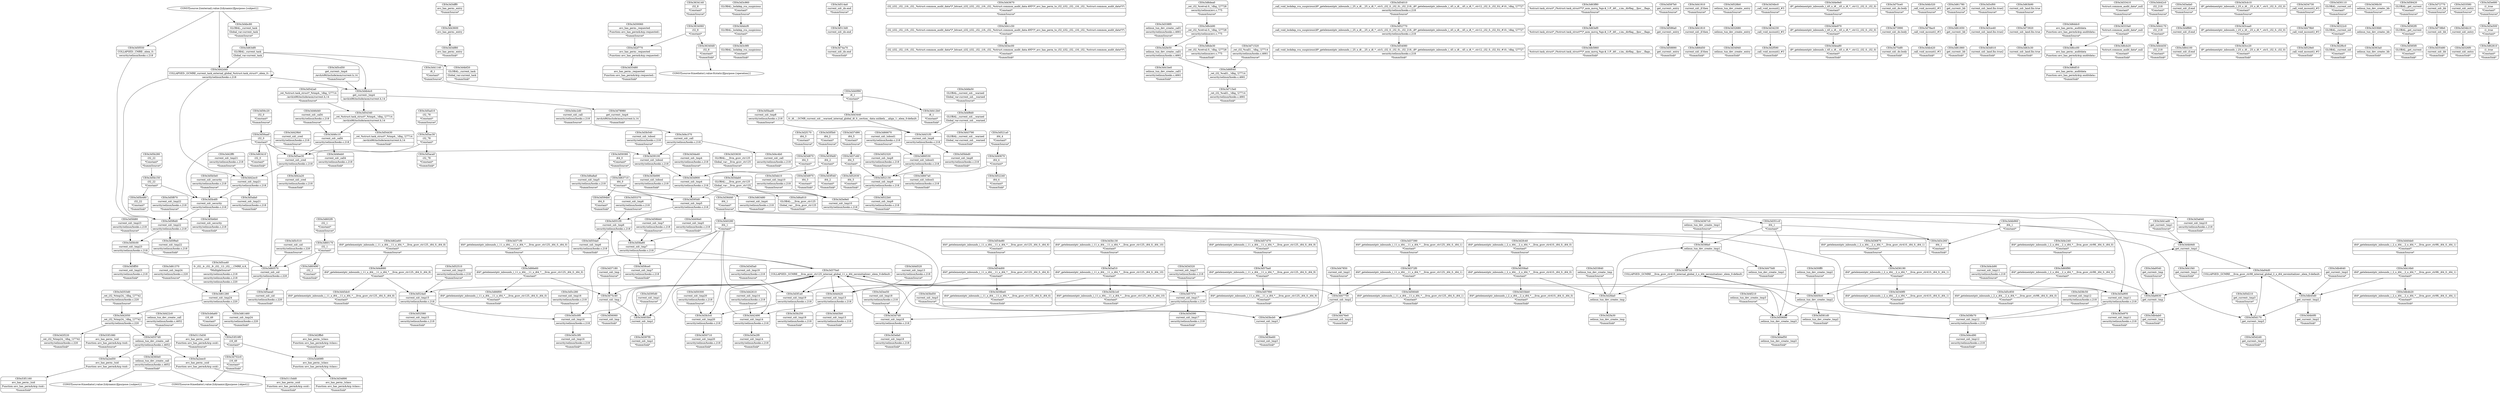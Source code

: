 digraph {
	CE0x3d5fd80 [shape=record,shape=Mrecord,label="{CE0x3d5fd80|current_sid:_tmp23|security/selinux/hooks.c,218|*SummSource*}"]
	CE0x3d40de0 [shape=record,shape=Mrecord,label="{CE0x3d40de0|i64*_getelementptr_inbounds_(_2_x_i64_,_2_x_i64_*___llvm_gcov_ctr98,_i64_0,_i64_1)|*Constant*|*SummSource*}"]
	CE0x3d4b9d0 [shape=record,shape=Mrecord,label="{CE0x3d4b9d0|get_current:_tmp1}"]
	CE0x3d3df80 [shape=record,shape=Mrecord,label="{CE0x3d3df80|avc_has_perm:_entry|*SummSink*}"]
	CE0x3634140 [shape=record,shape=Mrecord,label="{CE0x3634140|i32_8|*Constant*|*SummSource*}"]
	CE0x3d3c960 [shape=record,shape=Mrecord,label="{CE0x3d3c960|GLOBAL:_lockdep_rcu_suspicious|*Constant*|*SummSource*}"]
	CE0x3d42ec0 [shape=record,shape=Mrecord,label="{CE0x3d42ec0|current_sid:_tmp21|security/selinux/hooks.c,218}"]
	CE0x3d50300 [shape=record,shape=Mrecord,label="{CE0x3d50300|current_sid:_tmp20|security/selinux/hooks.c,218|*SummSource*}"]
	CE0x3d39100 [shape=record,shape=Mrecord,label="{CE0x3d39100|current_sid:_tobool|security/selinux/hooks.c,218}"]
	CE0x3d513d0 [shape=record,shape=Mrecord,label="{CE0x3d513d0|current_sid:_do.end}"]
	CE0x3d37c60 [shape=record,shape=Mrecord,label="{CE0x3d37c60|i64_5|*Constant*}"]
	CE0x3d41c50 [shape=record,shape=Mrecord,label="{CE0x3d41c50|i32_(i32,_i32,_i16,_i32,_%struct.common_audit_data*)*_bitcast_(i32_(i32,_i32,_i16,_i32,_%struct.common_audit_data.495*)*_avc_has_perm_to_i32_(i32,_i32,_i16,_i32,_%struct.common_audit_data*)*)|*Constant*}"]
	CE0x3d42ff0 [shape=record,shape=Mrecord,label="{CE0x3d42ff0|current_sid:_tmp21|security/selinux/hooks.c,218|*SummSource*}"]
	CE0x3d5f550 [shape=record,shape=Mrecord,label="{CE0x3d5f550|COLLAPSED:_CMRE:_elem_0::|security/selinux/hooks.c,218}"]
	CE0x3d33480 [shape=record,shape=Mrecord,label="{CE0x3d33480|avc_has_perm:_requested|Function::avc_has_perm&Arg::requested::|*SummSink*}"]
	CE0x3d4d420 [shape=record,shape=Mrecord,label="{CE0x3d4d420|current_sid:_tmp13|security/selinux/hooks.c,218}"]
	CE0x3d5c0f0 [shape=record,shape=Mrecord,label="{CE0x3d5c0f0|current_sid:_tmp16|security/selinux/hooks.c,218}"]
	"CONST[source:0(mediator),value:0(static)][purpose:{operation}]"
	CE0x5cb69f0 [shape=record,shape=Mrecord,label="{CE0x5cb69f0|avc_has_perm:_tclass|Function::avc_has_perm&Arg::tclass::}"]
	CE0x5115dd0 [shape=record,shape=Mrecord,label="{CE0x5115dd0|avc_has_perm:_ssid|Function::avc_has_perm&Arg::ssid::|*SummSink*}"]
	CE0x3d715e0 [shape=record,shape=Mrecord,label="{CE0x3d715e0|_ret_i32_%call1,_!dbg_!27714|security/selinux/hooks.c,4661|*SummSink*}"]
	CE0x3d75c40 [shape=record,shape=Mrecord,label="{CE0x3d75c40|current_sid:_tmp}"]
	CE0x3d54080 [shape=record,shape=Mrecord,label="{CE0x3d54080|_call_void_lockdep_rcu_suspicious(i8*_getelementptr_inbounds_(_25_x_i8_,_25_x_i8_*_.str3,_i32_0,_i32_0),_i32_218,_i8*_getelementptr_inbounds_(_45_x_i8_,_45_x_i8_*_.str12,_i32_0,_i32_0))_#10,_!dbg_!27727|security/selinux/hooks.c,218|*SummSink*}"]
	CE0x3d542a0 [shape=record,shape=Mrecord,label="{CE0x3d542a0|_ret_%struct.task_struct*_%tmp4,_!dbg_!27714|./arch/x86/include/asm/current.h,14|*SummSource*}"]
	CE0x3d63ef0 [shape=record,shape=Mrecord,label="{CE0x3d63ef0|%struct.task_struct*_(%struct.task_struct**)*_asm_movq_%gs:$_1:P_,$0_,_r,im,_dirflag_,_fpsr_,_flags_}"]
	CE0x3d2fe50 [shape=record,shape=Mrecord,label="{CE0x3d2fe50|selinux_tun_dev_create:_call1|security/selinux/hooks.c,4661}"]
	CE0x3d63f80 [shape=record,shape=Mrecord,label="{CE0x3d63f80|%struct.task_struct*_(%struct.task_struct**)*_asm_movq_%gs:$_1:P_,$0_,_r,im,_dirflag_,_fpsr_,_flags_|*SummSource*}"]
	CE0x53f10f0 [shape=record,shape=Mrecord,label="{CE0x53f10f0|i16_49|*Constant*}"]
	CE0x3d6dea0 [shape=record,shape=Mrecord,label="{CE0x3d6dea0|_ret_i32_%retval.0,_!dbg_!27728|security/selinux/avc.c,775|*SummSource*}"]
	CE0x3d5ae30 [shape=record,shape=Mrecord,label="{CE0x3d5ae30|current_sid:_cred|security/selinux/hooks.c,218}"]
	CE0x3d371f0 [shape=record,shape=Mrecord,label="{CE0x3d371f0|i64*_getelementptr_inbounds_(_11_x_i64_,_11_x_i64_*___llvm_gcov_ctr125,_i64_0,_i64_0)|*Constant*|*SummSource*}"]
	CE0x3d5b6b0 [shape=record,shape=Mrecord,label="{CE0x3d5b6b0|current_sid:_security|security/selinux/hooks.c,218|*SummSink*}"]
	CE0x3d58890 [shape=record,shape=Mrecord,label="{CE0x3d58890|get_current:_entry|*SummSink*}"]
	CE0x3d46eb0 [shape=record,shape=Mrecord,label="{CE0x3d46eb0|current_sid:_call4|security/selinux/hooks.c,218|*SummSink*}"]
	CE0x3da6630 [shape=record,shape=Mrecord,label="{CE0x3da6630|get_current:_tmp}"]
	CE0x3d3d870 [shape=record,shape=Mrecord,label="{CE0x3d3d870|i64_3|*Constant*}"]
	CE0x3d60f90 [shape=record,shape=Mrecord,label="{CE0x3d60f90|i64*_getelementptr_inbounds_(_2_x_i64_,_2_x_i64_*___llvm_gcov_ctr98,_i64_0,_i64_0)|*Constant*}"]
	CE0x3d41140 [shape=record,shape=Mrecord,label="{CE0x3d41140|i8_1|*Constant*|*SummSource*}"]
	CE0x3d41810 [shape=record,shape=Mrecord,label="{CE0x3d41810|current_sid:_if.then}"]
	CE0x3d3bd50 [shape=record,shape=Mrecord,label="{CE0x3d3bd50|current_sid:_tmp3|*SummSource*}"]
	CE0x3d58ce0 [shape=record,shape=Mrecord,label="{CE0x3d58ce0|current_sid:_tmp7|security/selinux/hooks.c,218|*SummSink*}"]
	CE0x3d32680 [shape=record,shape=Mrecord,label="{CE0x3d32680|selinux_tun_dev_create:_entry}"]
	CE0x5cb6a60 [shape=record,shape=Mrecord,label="{CE0x5cb6a60|i16_49|*Constant*|*SummSource*}"]
	CE0x3d338f0 [shape=record,shape=Mrecord,label="{CE0x3d338f0|selinux_tun_dev_create:_call1|security/selinux/hooks.c,4661|*SummSource*}"]
	CE0x3d41ad0 [shape=record,shape=Mrecord,label="{CE0x3d41ad0|get_current:_tmp1|*SummSource*}"]
	CE0x3d403b0 [shape=record,shape=Mrecord,label="{CE0x3d403b0|current_sid:_tmp1}"]
	CE0x3d2f590 [shape=record,shape=Mrecord,label="{CE0x3d2f590|_call_void_mcount()_#3|*SummSink*}"]
	CE0x3d61280 [shape=record,shape=Mrecord,label="{CE0x3d61280|current_sid:_tmp24|security/selinux/hooks.c,220}"]
	CE0x3d63480 [shape=record,shape=Mrecord,label="{CE0x3d63480|current_sid:_tmp4|security/selinux/hooks.c,218|*SummSink*}"]
	CE0x3d47850 [shape=record,shape=Mrecord,label="{CE0x3d47850|current_sid:_tmp2|*SummSource*}"]
	CE0x3d54340 [shape=record,shape=Mrecord,label="{CE0x3d54340|_ret_%struct.task_struct*_%tmp4,_!dbg_!27714|./arch/x86/include/asm/current.h,14}"]
	CE0x3d5f9a0 [shape=record,shape=Mrecord,label="{CE0x3d5f9a0|current_sid:_tmp22|security/selinux/hooks.c,218|*SummSink*}"]
	CE0x3d4ea80 [shape=record,shape=Mrecord,label="{CE0x3d4ea80|i8*_getelementptr_inbounds_(_45_x_i8_,_45_x_i8_*_.str12,_i32_0,_i32_0)|*Constant*|*SummSink*}"]
	CE0x3d46c10 [shape=record,shape=Mrecord,label="{CE0x3d46c10|current_sid:_call4|security/selinux/hooks.c,218}"]
	CE0x3d57d70 [shape=record,shape=Mrecord,label="{CE0x3d57d70|i64*_getelementptr_inbounds_(_11_x_i64_,_11_x_i64_*___llvm_gcov_ctr125,_i64_0,_i64_9)|*Constant*|*SummSource*}"]
	CE0x3d73990 [shape=record,shape=Mrecord,label="{CE0x3d73990|current_sid:_do.body}"]
	CE0x3d78ac0 [shape=record,shape=Mrecord,label="{CE0x3d78ac0|_call_void_mcount()_#3}"]
	CE0x3d2fc40 [shape=record,shape=Mrecord,label="{CE0x3d2fc40|i64*_getelementptr_inbounds_(_2_x_i64_,_2_x_i64_*___llvm_gcov_ctr410,_i64_0,_i64_0)|*Constant*|*SummSource*}"]
	CE0x3d71520 [shape=record,shape=Mrecord,label="{CE0x3d71520|_ret_i32_%call1,_!dbg_!27714|security/selinux/hooks.c,4661|*SummSource*}"]
	CE0x3d61860 [shape=record,shape=Mrecord,label="{CE0x3d61860|get_current:_bb|*SummSink*}"]
	CE0x3d74a70 [shape=record,shape=Mrecord,label="{CE0x3d74a70|current_sid:_do.end|*SummSink*}"]
	CE0x3d5ff50 [shape=record,shape=Mrecord,label="{CE0x3d5ff50|current_sid:_tmp23|security/selinux/hooks.c,218|*SummSink*}"]
	CE0x3d524a0 [shape=record,shape=Mrecord,label="{CE0x3d524a0|current_sid:_tmp15|security/selinux/hooks.c,218}"]
	CE0x3d3ce40 [shape=record,shape=Mrecord,label="{CE0x3d3ce40|current_sid:_land.lhs.true2}"]
	CE0x3d6cb90 [shape=record,shape=Mrecord,label="{CE0x3d6cb90|_ret_i32_%retval.0,_!dbg_!27728|security/selinux/avc.c,775}"]
	CE0x3d43790 [shape=record,shape=Mrecord,label="{CE0x3d43790|GLOBAL:_current_sid.__warned|Global_var:current_sid.__warned|*SummSink*}"]
	CE0x3d3dff0 [shape=record,shape=Mrecord,label="{CE0x3d3dff0|avc_has_perm:_entry|*SummSource*}"]
	CE0x3d42050 [shape=record,shape=Mrecord,label="{CE0x3d42050|_ret_i32_%tmp24,_!dbg_!27742|security/selinux/hooks.c,220}"]
	CE0x3d63c30 [shape=record,shape=Mrecord,label="{CE0x3d63c30|current_sid:_land.lhs.true|*SummSink*}"]
	CE0x3d57ba0 [shape=record,shape=Mrecord,label="{CE0x3d57ba0|i64*_getelementptr_inbounds_(_11_x_i64_,_11_x_i64_*___llvm_gcov_ctr125,_i64_0,_i64_9)|*Constant*}"]
	CE0x3d61370 [shape=record,shape=Mrecord,label="{CE0x3d61370|current_sid:_tmp24|security/selinux/hooks.c,220|*SummSource*}"]
	CE0x3d3a900 [shape=record,shape=Mrecord,label="{CE0x3d3a900|current_sid:_tmp11|security/selinux/hooks.c,218}"]
	CE0x3d3b250 [shape=record,shape=Mrecord,label="{CE0x3d3b250|current_sid:_tmp19|security/selinux/hooks.c,218|*SummSink*}"]
	CE0x3d56aa0 [shape=record,shape=Mrecord,label="{CE0x3d56aa0|i32_0|*Constant*}"]
	CE0x3d38c50 [shape=record,shape=Mrecord,label="{CE0x3d38c50|current_sid:_tmp12|security/selinux/hooks.c,218|*SummSource*}"]
	CE0x3d5fc00 [shape=record,shape=Mrecord,label="{CE0x3d5fc00|current_sid:_tmp23|security/selinux/hooks.c,218}"]
	CE0x3d3d970 [shape=record,shape=Mrecord,label="{CE0x3d3d970|i64_3|*Constant*|*SummSink*}"]
	CE0x3d514a0 [shape=record,shape=Mrecord,label="{CE0x3d514a0|current_sid:_do.end|*SummSource*}"]
	CE0x3d2ffb0 [shape=record,shape=Mrecord,label="{CE0x3d2ffb0|avc_has_perm:_tclass|Function::avc_has_perm&Arg::tclass::|*SummSource*}"]
	CE0x3d6cc00 [shape=record,shape=Mrecord,label="{CE0x3d6cc00|avc_has_perm:_auditdata|Function::avc_has_perm&Arg::auditdata::}"]
	CE0x3d5aca0 [shape=record,shape=Mrecord,label="{CE0x3d5aca0|i32_78|*Constant*|*SummSink*}"]
	CE0x3d3eb10 [shape=record,shape=Mrecord,label="{CE0x3d3eb10|current_sid:_tmp10|security/selinux/hooks.c,218|*SummSource*}"]
	CE0x3d3dab0 [shape=record,shape=Mrecord,label="{CE0x3d3dab0|GLOBAL:___llvm_gcov_ctr125|Global_var:__llvm_gcov_ctr125}"]
	CE0x3d44450 [shape=record,shape=Mrecord,label="{CE0x3d44450|i32_218|*Constant*|*SummSink*}"]
	CE0x53f1080 [shape=record,shape=Mrecord,label="{CE0x53f1080|avc_has_perm:_tsid|Function::avc_has_perm&Arg::tsid::|*SummSource*}"]
	CE0x3d5d210 [shape=record,shape=Mrecord,label="{CE0x3d5d210|get_current:_tmp3|*SummSource*}"]
	CE0x3d4b320 [shape=record,shape=Mrecord,label="{CE0x3d4b320|_call_void_mcount()_#3|*SummSource*}"]
	CE0x3d5bad0 [shape=record,shape=Mrecord,label="{CE0x3d5bad0|current_sid:_tmp8|security/selinux/hooks.c,218|*SummSource*}"]
	CE0x3d476e0 [shape=record,shape=Mrecord,label="{CE0x3d476e0|current_sid:_tmp2|*SummSink*}"]
	CE0x3d4e9e0 [shape=record,shape=Mrecord,label="{CE0x3d4e9e0|i8*_getelementptr_inbounds_(_45_x_i8_,_45_x_i8_*_.str12,_i32_0,_i32_0)|*Constant*|*SummSource*}"]
	CE0x3d40f90 [shape=record,shape=Mrecord,label="{CE0x3d40f90|i8_1|*Constant*}"]
	CE0x3d4d520 [shape=record,shape=Mrecord,label="{CE0x3d4d520|current_sid:_tmp13|security/selinux/hooks.c,218|*SummSource*}"]
	CE0x3d4ffd0 [shape=record,shape=Mrecord,label="{CE0x3d4ffd0|current_sid:_if.end}"]
	CE0x3d3caa0 [shape=record,shape=Mrecord,label="{CE0x3d3caa0|i8*_getelementptr_inbounds_(_25_x_i8_,_25_x_i8_*_.str3,_i32_0,_i32_0)|*Constant*}"]
	CE0x3d5b280 [shape=record,shape=Mrecord,label="{CE0x3d5b280|i32_22|*Constant*|*SummSource*}"]
	CE0x3d5f6d0 [shape=record,shape=Mrecord,label="{CE0x3d5f6d0|current_sid:_tmp22|security/selinux/hooks.c,218}"]
	CE0x3d3b1e0 [shape=record,shape=Mrecord,label="{CE0x3d3b1e0|i64*_getelementptr_inbounds_(_11_x_i64_,_11_x_i64_*___llvm_gcov_ctr125,_i64_0,_i64_10)|*Constant*|*SummSink*}"]
	CE0x3d5c850 [shape=record,shape=Mrecord,label="{CE0x3d5c850|i64*_getelementptr_inbounds_(_2_x_i64_,_2_x_i64_*___llvm_gcov_ctr98,_i64_0,_i64_0)|*Constant*|*SummSink*}"]
	CE0x3d529e0 [shape=record,shape=Mrecord,label="{CE0x3d529e0|_call_void_mcount()_#3|*SummSink*}"]
	CE0x3d322c0 [shape=record,shape=Mrecord,label="{CE0x3d322c0|GLOBAL:_current_sid|*Constant*}"]
	CE0x3d3d010 [shape=record,shape=Mrecord,label="{CE0x3d3d010|current_sid:_land.lhs.true2|*SummSink*}"]
	CE0x3d52030 [shape=record,shape=Mrecord,label="{CE0x3d52030|i64_5|*Constant*|*SummSink*}"]
	CE0x3d4cd90 [shape=record,shape=Mrecord,label="{CE0x3d4cd90|current_sid:_tmp12|security/selinux/hooks.c,218|*SummSink*}"]
	CE0x3d37390 [shape=record,shape=Mrecord,label="{CE0x3d37390|i64*_getelementptr_inbounds_(_11_x_i64_,_11_x_i64_*___llvm_gcov_ctr125,_i64_0,_i64_1)|*Constant*|*SummSource*}"]
	CE0x3d52770 [shape=record,shape=Mrecord,label="{CE0x3d52770|_call_void_lockdep_rcu_suspicious(i8*_getelementptr_inbounds_(_25_x_i8_,_25_x_i8_*_.str3,_i32_0,_i32_0),_i32_218,_i8*_getelementptr_inbounds_(_45_x_i8_,_45_x_i8_*_.str12,_i32_0,_i32_0))_#10,_!dbg_!27727|security/selinux/hooks.c,218}"]
	CE0x5115d30 [shape=record,shape=Mrecord,label="{CE0x5115d30|avc_has_perm:_ssid|Function::avc_has_perm&Arg::ssid::|*SummSource*}"]
	CE0x3d422c0 [shape=record,shape=Mrecord,label="{CE0x3d422c0|selinux_tun_dev_create:_call|security/selinux/hooks.c,4652|*SummSource*}"]
	CE0x3d42490 [shape=record,shape=Mrecord,label="{CE0x3d42490|current_sid:_tmp14|security/selinux/hooks.c,218}"]
	CE0x3d60490 [shape=record,shape=Mrecord,label="{CE0x3d60490|i32_1|*Constant*|*SummSink*}"]
	CE0x3d3da40 [shape=record,shape=Mrecord,label="{CE0x3d3da40|current_sid:_tmp4|security/selinux/hooks.c,218|*SummSource*}"]
	CE0x3d2f220 [shape=record,shape=Mrecord,label="{CE0x3d2f220|_ret_i32_%tmp24,_!dbg_!27742|security/selinux/hooks.c,220|*SummSink*}"]
	CE0x3d66670 [shape=record,shape=Mrecord,label="{CE0x3d66670|current_sid:_tobool1|security/selinux/hooks.c,218|*SummSource*}"]
	CE0x3d60570 [shape=record,shape=Mrecord,label="{CE0x3d60570|current_sid:_sid|security/selinux/hooks.c,220}"]
	CE0x3d3cc20 [shape=record,shape=Mrecord,label="{CE0x3d3cc20|i8*_getelementptr_inbounds_(_25_x_i8_,_25_x_i8_*_.str3,_i32_0,_i32_0)|*Constant*|*SummSink*}"]
	CE0x3d5aea0 [shape=record,shape=Mrecord,label="{CE0x3d5aea0|current_sid:_sid|security/selinux/hooks.c,220|*SummSink*}"]
	CE0x3d5b150 [shape=record,shape=Mrecord,label="{CE0x3d5b150|i32_22|*Constant*}"]
	CE0x3d58bb0 [shape=record,shape=Mrecord,label="{CE0x3d58bb0|current_sid:_tmp7|security/selinux/hooks.c,218|*SummSource*}"]
	CE0x3d4b420 [shape=record,shape=Mrecord,label="{CE0x3d4b420|_call_void_mcount()_#3|*SummSink*}"]
	CE0x3d30060 [shape=record,shape=Mrecord,label="{CE0x3d30060|avc_has_perm:_requested|Function::avc_has_perm&Arg::requested::|*SummSource*}"]
	CE0x3d33fd0 [shape=record,shape=Mrecord,label="{CE0x3d33fd0|selinux_tun_dev_create:_bb}"]
	CE0x3d6f040 [shape=record,shape=Mrecord,label="{CE0x3d6f040|_ret_i32_%call1,_!dbg_!27714|security/selinux/hooks.c,4661}"]
	CE0x3d33840 [shape=record,shape=Mrecord,label="{CE0x3d33840|selinux_tun_dev_create:_tmp|*SummSource*}"]
	CE0x3d5b5e0 [shape=record,shape=Mrecord,label="{CE0x3d5b5e0|current_sid:_security|security/selinux/hooks.c,218|*SummSource*}"]
	CE0x3d54e80 [shape=record,shape=Mrecord,label="{CE0x3d54e80|i64*_getelementptr_inbounds_(_11_x_i64_,_11_x_i64_*___llvm_gcov_ctr125,_i64_0,_i64_6)|*Constant*|*SummSource*}"]
	CE0x3d61780 [shape=record,shape=Mrecord,label="{CE0x3d61780|get_current:_bb|*SummSource*}"]
	CE0x3d349f0 [shape=record,shape=Mrecord,label="{CE0x3d349f0|i64*_getelementptr_inbounds_(_2_x_i64_,_2_x_i64_*___llvm_gcov_ctr410,_i64_0,_i64_1)|*Constant*|*SummSink*}"]
	CE0x3d4c4b0 [shape=record,shape=Mrecord,label="{CE0x3d4c4b0|current_sid:_call|security/selinux/hooks.c,218|*SummSink*}"]
	CE0x3d56c20 [shape=record,shape=Mrecord,label="{CE0x3d56c20|i32_0|*Constant*|*SummSource*}"]
	CE0x3d54430 [shape=record,shape=Mrecord,label="{CE0x3d54430|_ret_%struct.task_struct*_%tmp4,_!dbg_!27714|./arch/x86/include/asm/current.h,14|*SummSink*}"]
	CE0x3d34890 [shape=record,shape=Mrecord,label="{CE0x3d34890|avc_has_perm:_tclass|Function::avc_has_perm&Arg::tclass::|*SummSink*}"]
	CE0x3d63b90 [shape=record,shape=Mrecord,label="{CE0x3d63b90|current_sid:_land.lhs.true|*SummSource*}"]
	CE0x3d412b0 [shape=record,shape=Mrecord,label="{CE0x3d412b0|i8_1|*Constant*|*SummSink*}"]
	CE0x3d62a60 [shape=record,shape=Mrecord,label="{CE0x3d62a60|i64*_getelementptr_inbounds_(_11_x_i64_,_11_x_i64_*___llvm_gcov_ctr125,_i64_0,_i64_8)|*Constant*|*SummSource*}"]
	CE0x3d63410 [shape=record,shape=Mrecord,label="{CE0x3d63410|i32_0|*Constant*|*SummSink*}"]
	CE0x3d43670 [shape=record,shape=Mrecord,label="{CE0x3d43670|i32_(i32,_i32,_i16,_i32,_%struct.common_audit_data*)*_bitcast_(i32_(i32,_i32,_i16,_i32,_%struct.common_audit_data.495*)*_avc_has_perm_to_i32_(i32,_i32,_i16,_i32,_%struct.common_audit_data*)*)|*Constant*|*SummSource*}"]
	CE0x3d370a0 [shape=record,shape=Mrecord,label="{CE0x3d370a0|COLLAPSED:_GCMRE___llvm_gcov_ctr125_internal_global_11_x_i64_zeroinitializer:_elem_0:default:}"]
	CE0x3d3b3c0 [shape=record,shape=Mrecord,label="{CE0x3d3b3c0|current_sid:_tmp20|security/selinux/hooks.c,218}"]
	CE0x3d66e60 [shape=record,shape=Mrecord,label="{CE0x3d66e60|i64*_getelementptr_inbounds_(_11_x_i64_,_11_x_i64_*___llvm_gcov_ctr125,_i64_0,_i64_0)|*Constant*}"]
	CE0x3da94d0 [shape=record,shape=Mrecord,label="{CE0x3da94d0|COLLAPSED:_GCMRE___llvm_gcov_ctr98_internal_global_2_x_i64_zeroinitializer:_elem_0:default:}"]
	CE0x3d4f8d0 [shape=record,shape=Mrecord,label="{CE0x3d4f8d0|GLOBAL:_current_sid.__warned|Global_var:current_sid.__warned}"]
	CE0x3d3d5a0 [shape=record,shape=Mrecord,label="{CE0x3d3d5a0|current_sid:_tmp19|security/selinux/hooks.c,218|*SummSource*}"]
	CE0x3d585f0 [shape=record,shape=Mrecord,label="{CE0x3d585f0|GLOBAL:_get_current|*Constant*|*SummSink*}"]
	CE0x3d2f170 [shape=record,shape=Mrecord,label="{CE0x3d2f170|i64_3|*Constant*|*SummSource*}"]
	CE0x3d5b480 [shape=record,shape=Mrecord,label="{CE0x3d5b480|i32_22|*Constant*|*SummSink*}"]
	CE0x3d56060 [shape=record,shape=Mrecord,label="{CE0x3d56060|current_sid:_tmp|*SummSink*}"]
	CE0x3d4cb90 [shape=record,shape=Mrecord,label="{CE0x3d4cb90|current_sid:_tmp11|security/selinux/hooks.c,218|*SummSource*}"]
	CE0x3d3d7d0 [shape=record,shape=Mrecord,label="{CE0x3d3d7d0|current_sid:_tmp18|security/selinux/hooks.c,218}"]
	CE0x3d37d90 [shape=record,shape=Mrecord,label="{CE0x3d37d90|i64_5|*Constant*|*SummSource*}"]
	CE0x53f1160 [shape=record,shape=Mrecord,label="{CE0x53f1160|avc_has_perm:_tsid|Function::avc_has_perm&Arg::tsid::|*SummSink*}"]
	CE0x3d2fda0 [shape=record,shape=Mrecord,label="{CE0x3d2fda0|selinux_tun_dev_create:_tmp}"]
	CE0x3d3d900 [shape=record,shape=Mrecord,label="{CE0x3d3d900|current_sid:_tmp4|security/selinux/hooks.c,218}"]
	CE0x3d66530 [shape=record,shape=Mrecord,label="{CE0x3d66530|current_sid:_tobool1|security/selinux/hooks.c,218}"]
	CE0x3d3c9f0 [shape=record,shape=Mrecord,label="{CE0x3d3c9f0|GLOBAL:_lockdep_rcu_suspicious|*Constant*|*SummSink*}"]
	CE0x3d4c240 [shape=record,shape=Mrecord,label="{CE0x3d4c240|i64*_getelementptr_inbounds_(_2_x_i64_,_2_x_i64_*___llvm_gcov_ctr98,_i64_0,_i64_0)|*Constant*|*SummSource*}"]
	CE0x3d363a0 [shape=record,shape=Mrecord,label="{CE0x3d363a0|selinux_tun_dev_create:_bb|*SummSink*}"]
	CE0x3d3cf00 [shape=record,shape=Mrecord,label="{CE0x3d3cf00|current_sid:_land.lhs.true2|*SummSource*}"]
	CE0x3d333a0 [shape=record,shape=Mrecord,label="{CE0x3d333a0|%struct.common_audit_data*_null|*Constant*}"]
	CE0x3d5c510 [shape=record,shape=Mrecord,label="{CE0x3d5c510|current_sid:_sid|security/selinux/hooks.c,220|*SummSource*}"]
	CE0x3d43440 [shape=record,shape=Mrecord,label="{CE0x3d43440|0:_i8,_:_GCMR_current_sid.__warned_internal_global_i8_0,_section_.data.unlikely_,_align_1:_elem_0:default:}"]
	CE0x3d397f0 [shape=record,shape=Mrecord,label="{CE0x3d397f0|current_sid:_tmp1|*SummSink*}"]
	CE0x3d5ca40 [shape=record,shape=Mrecord,label="{CE0x3d5ca40|0:_i32,_4:_i32,_8:_i32,_12:_i32,_:_CMRE_4,8_|*MultipleSource*|security/selinux/hooks.c,218|security/selinux/hooks.c,218|security/selinux/hooks.c,220}"]
	CE0x5a2ed50 [shape=record,shape=Mrecord,label="{CE0x5a2ed50|avc_has_perm:_tsid|Function::avc_has_perm&Arg::tsid::}"]
	CE0x3d4bc80 [shape=record,shape=Mrecord,label="{CE0x3d4bc80|GLOBAL:_current_task|Global_var:current_task|*SummSource*}"]
	CE0x3d3c260 [shape=record,shape=Mrecord,label="{CE0x3d3c260|i64_1|*Constant*|*SummSink*}"]
	CE0x3db45d0 [shape=record,shape=Mrecord,label="{CE0x3db45d0|get_current:_tmp2}"]
	CE0x3d60170 [shape=record,shape=Mrecord,label="{CE0x3d60170|i32_1|*Constant*}"]
	CE0x3db4640 [shape=record,shape=Mrecord,label="{CE0x3db4640|get_current:_tmp2|*SummSource*}"]
	CE0x3d34730 [shape=record,shape=Mrecord,label="{CE0x3d34730|_call_void_mcount()_#3|*SummSource*}"]
	CE0x3d3e9e0 [shape=record,shape=Mrecord,label="{CE0x3d3e9e0|current_sid:_tmp10|security/selinux/hooks.c,218}"]
	CE0x3d4dcf0 [shape=record,shape=Mrecord,label="{CE0x3d4dcf0|GLOBAL:_lockdep_rcu_suspicious|*Constant*}"]
	CE0x3d587b0 [shape=record,shape=Mrecord,label="{CE0x3d587b0|get_current:_entry|*SummSource*}"]
	CE0x3d551f0 [shape=record,shape=Mrecord,label="{CE0x3d551f0|current_sid:_tmp6|security/selinux/hooks.c,218}"]
	CE0x3d602f0 [shape=record,shape=Mrecord,label="{CE0x3d602f0|i32_1|*Constant*|*SummSource*}"]
	CE0x3d6df10 [shape=record,shape=Mrecord,label="{CE0x3d6df10|avc_has_perm:_auditdata|Function::avc_has_perm&Arg::auditdata::|*SummSink*}"]
	CE0x3d2fa30 [shape=record,shape=Mrecord,label="{CE0x3d2fa30|selinux_tun_dev_create:_tmp|*SummSink*}"]
	CE0x3d431f0 [shape=record,shape=Mrecord,label="{CE0x3d431f0|current_sid:_tmp8|security/selinux/hooks.c,218}"]
	CE0x3d594b0 [shape=record,shape=Mrecord,label="{CE0x3d594b0|i64_0|*Constant*|*SummSink*}"]
	CE0x3d5ad10 [shape=record,shape=Mrecord,label="{CE0x3d5ad10|i32_78|*Constant*|*SummSource*}"]
	CE0x3d667a0 [shape=record,shape=Mrecord,label="{CE0x3d667a0|current_sid:_tobool1|security/selinux/hooks.c,218|*SummSink*}"]
	CE0x3d5ac30 [shape=record,shape=Mrecord,label="{CE0x3d5ac30|i32_78|*Constant*}"]
	CE0x3d54010 [shape=record,shape=Mrecord,label="{CE0x3d54010|_call_void_lockdep_rcu_suspicious(i8*_getelementptr_inbounds_(_25_x_i8_,_25_x_i8_*_.str3,_i32_0,_i32_0),_i32_218,_i8*_getelementptr_inbounds_(_45_x_i8_,_45_x_i8_*_.str12,_i32_0,_i32_0))_#10,_!dbg_!27727|security/selinux/hooks.c,218|*SummSource*}"]
	CE0x3d54d00 [shape=record,shape=Mrecord,label="{CE0x3d54d00|i64*_getelementptr_inbounds_(_11_x_i64_,_11_x_i64_*___llvm_gcov_ctr125,_i64_0,_i64_6)|*Constant*}"]
	CE0x3d36b30 [shape=record,shape=Mrecord,label="{CE0x3d36b30|selinux_tun_dev_create:_bb|*SummSource*}"]
	CE0x3d75ce0 [shape=record,shape=Mrecord,label="{CE0x3d75ce0|current_sid:_do.body|*SummSource*}"]
	CE0x3d37180 [shape=record,shape=Mrecord,label="{CE0x3d37180|current_sid:_tmp|*SummSource*}"]
	CE0x3d4bf20 [shape=record,shape=Mrecord,label="{CE0x3d4bf20|GLOBAL:_current_task|Global_var:current_task|*SummSink*}"]
	CE0x3d38be0 [shape=record,shape=Mrecord,label="{CE0x3d38be0|i64*_getelementptr_inbounds_(_11_x_i64_,_11_x_i64_*___llvm_gcov_ctr125,_i64_0,_i64_6)|*Constant*|*SummSink*}"]
	CE0x3d33630 [shape=record,shape=Mrecord,label="{CE0x3d33630|GLOBAL:___llvm_gcov_ctr125|Global_var:__llvm_gcov_ctr125|*SummSource*}"]
	CE0x3d36d40 [shape=record,shape=Mrecord,label="{CE0x3d36d40|i64_1|*Constant*|*SummSource*}"]
	CE0x3db5860 [shape=record,shape=Mrecord,label="{CE0x3db5860|%struct.task_struct*_(%struct.task_struct**)*_asm_movq_%gs:$_1:P_,$0_,_r,im,_dirflag_,_fpsr_,_flags_|*SummSink*}"]
	CE0x3d50710 [shape=record,shape=Mrecord,label="{CE0x3d50710|current_sid:_tmp20|security/selinux/hooks.c,218|*SummSink*}"]
	CE0x3d6de30 [shape=record,shape=Mrecord,label="{CE0x3d6de30|_ret_i32_%retval.0,_!dbg_!27728|security/selinux/avc.c,775|*SummSink*}"]
	CE0x3d52510 [shape=record,shape=Mrecord,label="{CE0x3d52510|current_sid:_tmp15|security/selinux/hooks.c,218|*SummSource*}"]
	CE0x3d47750 [shape=record,shape=Mrecord,label="{CE0x3d47750|current_sid:_tmp2}"]
	CE0x3d554a0 [shape=record,shape=Mrecord,label="{CE0x3d554a0|current_sid:_tmp6|security/selinux/hooks.c,218|*SummSink*}"]
	CE0x3d4d680 [shape=record,shape=Mrecord,label="{CE0x3d4d680|i64*_getelementptr_inbounds_(_11_x_i64_,_11_x_i64_*___llvm_gcov_ctr125,_i64_0,_i64_8)|*Constant*}"]
	CE0x3d4f210 [shape=record,shape=Mrecord,label="{CE0x3d4f210|selinux_tun_dev_create:_tmp3|*SummSource*}"]
	CE0x3d52580 [shape=record,shape=Mrecord,label="{CE0x3d52580|current_sid:_tmp15|security/selinux/hooks.c,218|*SummSink*}"]
	CE0x3d58420 [shape=record,shape=Mrecord,label="{CE0x3d58420|GLOBAL:_get_current|*Constant*|*SummSource*}"]
	CE0x3d581d0 [shape=record,shape=Mrecord,label="{CE0x3d581d0|selinux_tun_dev_create:_tmp2|*SummSink*}"]
	CE0x3d3f1a0 [shape=record,shape=Mrecord,label="{CE0x3d3f1a0|current_sid:_tmp19|security/selinux/hooks.c,218}"]
	CE0x3d61460 [shape=record,shape=Mrecord,label="{CE0x3d61460|current_sid:_tmp24|security/selinux/hooks.c,220|*SummSink*}"]
	CE0x3d72770 [shape=record,shape=Mrecord,label="{CE0x3d72770|current_sid:_bb|*SummSource*}"]
	CE0x3d66d50 [shape=record,shape=Mrecord,label="{CE0x3d66d50|current_sid:_if.then|*SummSink*}"]
	CE0x3d3f540 [shape=record,shape=Mrecord,label="{CE0x3d3f540|i64_2|*Constant*|*SummSink*}"]
	CE0x3d406e0 [shape=record,shape=Mrecord,label="{CE0x3d406e0|current_sid:_tmp5|security/selinux/hooks.c,218|*SummSink*}"]
	CE0x3d2f6c0 [shape=record,shape=Mrecord,label="{CE0x3d2f6c0|GLOBAL:_current_sid|*Constant*|*SummSink*}"]
	CE0x3d35480 [shape=record,shape=Mrecord,label="{CE0x3d35480|current_sid:_bb|*SummSink*}"]
	CE0x3d38fa0 [shape=record,shape=Mrecord,label="{CE0x3d38fa0|selinux_tun_dev_create:_tmp1}"]
	CE0x3d41910 [shape=record,shape=Mrecord,label="{CE0x3d41910|current_sid:_if.then|*SummSource*}"]
	CE0x3d57f00 [shape=record,shape=Mrecord,label="{CE0x3d57f00|i64*_getelementptr_inbounds_(_11_x_i64_,_11_x_i64_*___llvm_gcov_ctr125,_i64_0,_i64_9)|*Constant*|*SummSink*}"]
	CE0x3d6ddc0 [shape=record,shape=Mrecord,label="{CE0x3d6ddc0|avc_has_perm:_auditdata|Function::avc_has_perm&Arg::auditdata::|*SummSource*}"]
	CE0x3d41f40 [shape=record,shape=Mrecord,label="{CE0x3d41f40|get_current:_tmp1|*SummSink*}"]
	CE0x3d351c0 [shape=record,shape=Mrecord,label="{CE0x3d351c0|i64_1|*Constant*}"]
	CE0x3d3bcb0 [shape=record,shape=Mrecord,label="{CE0x3d3bcb0|current_sid:_tmp3}"]
	CE0x3db4ab0 [shape=record,shape=Mrecord,label="{CE0x3db4ab0|get_current:_tmp|*SummSink*}"]
	CE0x3d4d3b0 [shape=record,shape=Mrecord,label="{CE0x3d4d3b0|current_sid:_tmp13|security/selinux/hooks.c,218|*SummSink*}"]
	CE0x3d4b960 [shape=record,shape=Mrecord,label="{CE0x3d4b960|i64_1|*Constant*}"]
	CE0x3d3be60 [shape=record,shape=Mrecord,label="{CE0x3d3be60|current_sid:_tmp3|*SummSink*}"]
	CE0x3d5c3f0 [shape=record,shape=Mrecord,label="{CE0x3d5c3f0|current_sid:_tmp16|security/selinux/hooks.c,218|*SummSink*}"]
	CE0x3d702c0 [shape=record,shape=Mrecord,label="{CE0x3d702c0|i16_49|*Constant*|*SummSink*}"]
	CE0x3d73920 [shape=record,shape=Mrecord,label="{CE0x3d73920|current_sid:_land.lhs.true}"]
	CE0x3d75df0 [shape=record,shape=Mrecord,label="{CE0x3d75df0|current_sid:_do.body|*SummSink*}"]
	CE0x3d3e970 [shape=record,shape=Mrecord,label="{CE0x3d3e970|current_sid:_tmp11|security/selinux/hooks.c,218|*SummSink*}"]
	CE0x3d5bbd0 [shape=record,shape=Mrecord,label="{CE0x3d5bbd0|current_sid:_tmp8|security/selinux/hooks.c,218|*SummSink*}"]
	CE0x3d372f0 [shape=record,shape=Mrecord,label="{CE0x3d372f0|i64*_getelementptr_inbounds_(_11_x_i64_,_11_x_i64_*___llvm_gcov_ctr125,_i64_0,_i64_1)|*Constant*}"]
	CE0x3d4c370 [shape=record,shape=Mrecord,label="{CE0x3d4c370|current_sid:_call|security/selinux/hooks.c,218}"]
	CE0x3d66f00 [shape=record,shape=Mrecord,label="{CE0x3d66f00|i64*_getelementptr_inbounds_(_11_x_i64_,_11_x_i64_*___llvm_gcov_ctr125,_i64_0,_i64_0)|*Constant*|*SummSink*}"]
	CE0x3d5cd50 [shape=record,shape=Mrecord,label="{CE0x3d5cd50|get_current:_tmp4|./arch/x86/include/asm/current.h,14|*SummSource*}"]
	"CONST[source:0(mediator),value:2(dynamic)][purpose:{subject}]"
	CE0x3d3d320 [shape=record,shape=Mrecord,label="{CE0x3d3d320|current_sid:_tmp17|security/selinux/hooks.c,218|*SummSource*}"]
	CE0x3d57f70 [shape=record,shape=Mrecord,label="{CE0x3d57f70|current_sid:_tmp17|security/selinux/hooks.c,218}"]
	CE0x3d43600 [shape=record,shape=Mrecord,label="{CE0x3d43600|avc_has_perm:_entry}"]
	CE0x3d3e2f0 [shape=record,shape=Mrecord,label="{CE0x3d3e2f0|current_sid:_tmp14|security/selinux/hooks.c,218|*SummSink*}"]
	CE0x3d34b10 [shape=record,shape=Mrecord,label="{CE0x3d34b10|current_sid:_entry}"]
	CE0x3d3b130 [shape=record,shape=Mrecord,label="{CE0x3d3b130|i64*_getelementptr_inbounds_(_11_x_i64_,_11_x_i64_*___llvm_gcov_ctr125,_i64_0,_i64_10)|*Constant*|*SummSource*}"]
	CE0x3d5b4f0 [shape=record,shape=Mrecord,label="{CE0x3d5b4f0|current_sid:_security|security/selinux/hooks.c,218}"]
	CE0x3634060 [shape=record,shape=Mrecord,label="{CE0x3634060|i32_8|*Constant*}"]
	CE0x3d3a640 [shape=record,shape=Mrecord,label="{CE0x3d3a640|current_sid:_tmp10|security/selinux/hooks.c,218|*SummSink*}"]
	CE0x3d479b0 [shape=record,shape=Mrecord,label="{CE0x3d479b0|_call_void_mcount()_#3}"]
	CE0x3d46d40 [shape=record,shape=Mrecord,label="{CE0x3d46d40|current_sid:_call4|security/selinux/hooks.c,218|*SummSource*}"]
	CE0x3d4fa50 [shape=record,shape=Mrecord,label="{CE0x3d4fa50|GLOBAL:_current_sid.__warned|Global_var:current_sid.__warned|*SummSource*}"]
	CE0x3d52240 [shape=record,shape=Mrecord,label="{CE0x3d52240|i64_4|*Constant*|*SummSink*}"]
	CE0x3d3e500 [shape=record,shape=Mrecord,label="{CE0x3d3e500|i1_true|*Constant*}"]
	CE0x3d61650 [shape=record,shape=Mrecord,label="{CE0x3d61650|get_current:_bb}"]
	CE0x3d3ec00 [shape=record,shape=Mrecord,label="{CE0x3d3ec00|i32_(i32,_i32,_i16,_i32,_%struct.common_audit_data*)*_bitcast_(i32_(i32,_i32,_i16,_i32,_%struct.common_audit_data.495*)*_avc_has_perm_to_i32_(i32,_i32,_i16,_i32,_%struct.common_audit_data*)*)|*Constant*|*SummSink*}"]
	CE0x3d78980 [shape=record,shape=Mrecord,label="{CE0x3d78980|get_current:_tmp4|./arch/x86/include/asm/current.h,14|*SummSink*}"]
	CE0x3d33580 [shape=record,shape=Mrecord,label="{CE0x3d33580|current_sid:_entry|*SummSource*}"]
	CE0x3d5d2d0 [shape=record,shape=Mrecord,label="{CE0x3d5d2d0|get_current:_tmp3|*SummSink*}"]
	"CONST[source:0(mediator),value:2(dynamic)][purpose:{object}]"
	CE0x3d55370 [shape=record,shape=Mrecord,label="{CE0x3d55370|current_sid:_tmp6|security/selinux/hooks.c,218|*SummSource*}"]
	CE0x3d42a20 [shape=record,shape=Mrecord,label="{CE0x3d42a20|current_sid:_cred|security/selinux/hooks.c,218|*SummSink*}"]
	CE0x3d58a80 [shape=record,shape=Mrecord,label="{CE0x3d58a80|current_sid:_tmp7|security/selinux/hooks.c,218}"]
	CE0x3d38b70 [shape=record,shape=Mrecord,label="{CE0x3d38b70|current_sid:_tmp12|security/selinux/hooks.c,218}"]
	"CONST[source:2(external),value:2(dynamic)][purpose:{subject}]"
	CE0x3d2f770 [shape=record,shape=Mrecord,label="{CE0x3d2f770|avc_has_perm:_requested|Function::avc_has_perm&Arg::requested::}"]
	CE0x3d6a8a0 [shape=record,shape=Mrecord,label="{CE0x3d6a8a0|current_sid:_tmp5|security/selinux/hooks.c,218|*SummSource*}"]
	CE0x3d3efa0 [shape=record,shape=Mrecord,label="{CE0x3d3efa0|current_sid:_tmp18|security/selinux/hooks.c,218|*SummSink*}"]
	CE0x3d367c0 [shape=record,shape=Mrecord,label="{CE0x3d367c0|selinux_tun_dev_create:_tmp1|*SummSource*}"]
	CE0x3d3af10 [shape=record,shape=Mrecord,label="{CE0x3d3af10|i64*_getelementptr_inbounds_(_11_x_i64_,_11_x_i64_*___llvm_gcov_ctr125,_i64_0,_i64_10)|*Constant*}"]
	CE0x3d522b0 [shape=record,shape=Mrecord,label="{CE0x3d522b0|current_sid:_tmp9|security/selinux/hooks.c,218|*SummSink*}"]
	CE0x3d442c0 [shape=record,shape=Mrecord,label="{CE0x3d442c0|i32_218|*Constant*|*SummSource*}"]
	CE0x5a2eec0 [shape=record,shape=Mrecord,label="{CE0x5a2eec0|avc_has_perm:_ssid|Function::avc_has_perm&Arg::ssid::}"]
	CE0x3d4c2d0 [shape=record,shape=Mrecord,label="{CE0x3d4c2d0|current_sid:_call|security/selinux/hooks.c,218|*SummSource*}"]
	CE0x3d30ff0 [shape=record,shape=Mrecord,label="{CE0x3d30ff0|selinux_tun_dev_create:_tmp2|*SummSource*}"]
	CE0x3d475d0 [shape=record,shape=Mrecord,label="{CE0x3d475d0|selinux_tun_dev_create:_tmp1|*SummSink*}"]
	CE0x3d36710 [shape=record,shape=Mrecord,label="{CE0x3d36710|COLLAPSED:_GCMRE___llvm_gcov_ctr410_internal_global_2_x_i64_zeroinitializer:_elem_0:default:}"]
	CE0x3d63710 [shape=record,shape=Mrecord,label="{CE0x3d63710|i64_0|*Constant*}"]
	CE0x3d738b0 [shape=record,shape=Mrecord,label="{CE0x3d738b0|current_sid:_bb}"]
	CE0x3d586a0 [shape=record,shape=Mrecord,label="{CE0x3d586a0|get_current:_entry}"]
	CE0x3d42d40 [shape=record,shape=Mrecord,label="{CE0x3d42d40|COLLAPSED:_GCMRE_current_task_external_global_%struct.task_struct*:_elem_0::|security/selinux/hooks.c,218}"]
	CE0x3d5afa0 [shape=record,shape=Mrecord,label="{CE0x3d5afa0|current_sid:_tmp21|security/selinux/hooks.c,218|*SummSink*}"]
	CE0x3d59380 [shape=record,shape=Mrecord,label="{CE0x3d59380|i64_0|*Constant*|*SummSource*}"]
	CE0x3d4b0f0 [shape=record,shape=Mrecord,label="{CE0x3d4b0f0|get_current:_tmp2|*SummSink*}"]
	CE0x3d30110 [shape=record,shape=Mrecord,label="{CE0x3d30110|GLOBAL:_current_sid|*Constant*|*SummSource*}"]
	CE0x3d63df0 [shape=record,shape=Mrecord,label="{CE0x3d63df0|GLOBAL:_current_task|Global_var:current_task}"]
	CE0x3d41be0 [shape=record,shape=Mrecord,label="{CE0x3d41be0|selinux_tun_dev_create:_call1|security/selinux/hooks.c,4661|*SummSink*}"]
	CE0x3d3f4d0 [shape=record,shape=Mrecord,label="{CE0x3d3f4d0|i64_2|*Constant*}"]
	CE0x3d416b0 [shape=record,shape=Mrecord,label="{CE0x3d416b0|i64*_getelementptr_inbounds_(_2_x_i64_,_2_x_i64_*___llvm_gcov_ctr98,_i64_0,_i64_1)|*Constant*}"]
	CE0x3d59680 [shape=record,shape=Mrecord,label="{CE0x3d59680|selinux_tun_dev_create:_tmp3}"]
	CE0x3d34940 [shape=record,shape=Mrecord,label="{CE0x3d34940|selinux_tun_dev_create:_entry|*SummSink*}"]
	CE0x3d64100 [shape=record,shape=Mrecord,label="{CE0x3d64100|current_sid:_if.end|*SummSink*}"]
	CE0x3db4b20 [shape=record,shape=Mrecord,label="{CE0x3db4b20|i64*_getelementptr_inbounds_(_2_x_i64_,_2_x_i64_*___llvm_gcov_ctr98,_i64_0,_i64_1)|*Constant*|*SummSink*}"]
	CE0x3d6a910 [shape=record,shape=Mrecord,label="{CE0x3d6a910|GLOBAL:___llvm_gcov_ctr125|Global_var:__llvm_gcov_ctr125|*SummSink*}"]
	CE0x3d4e970 [shape=record,shape=Mrecord,label="{CE0x3d4e970|i8*_getelementptr_inbounds_(_45_x_i8_,_45_x_i8_*_.str12,_i32_0,_i32_0)|*Constant*}"]
	CE0x3d3b690 [shape=record,shape=Mrecord,label="{CE0x3d3b690|current_sid:_tobool|security/selinux/hooks.c,218|*SummSink*}"]
	CE0x3d3cb10 [shape=record,shape=Mrecord,label="{CE0x3d3cb10|i8*_getelementptr_inbounds_(_25_x_i8_,_25_x_i8_*_.str3,_i32_0,_i32_0)|*Constant*|*SummSource*}"]
	CE0x3d582f0 [shape=record,shape=Mrecord,label="{CE0x3d582f0|GLOBAL:_get_current|*Constant*}"]
	CE0x3d560d0 [shape=record,shape=Mrecord,label="{CE0x3d560d0|i64*_getelementptr_inbounds_(_11_x_i64_,_11_x_i64_*___llvm_gcov_ctr125,_i64_0,_i64_1)|*Constant*|*SummSink*}"]
	CE0x3d358a0 [shape=record,shape=Mrecord,label="{CE0x3d358a0|i64*_getelementptr_inbounds_(_2_x_i64_,_2_x_i64_*___llvm_gcov_ctr410,_i64_0,_i64_0)|*Constant*}"]
	CE0x3d353d0 [shape=record,shape=Mrecord,label="{CE0x3d353d0|_ret_i32_%tmp24,_!dbg_!27742|security/selinux/hooks.c,220|*SummSource*}"]
	CE0x3d34bc0 [shape=record,shape=Mrecord,label="{CE0x3d34bc0|_call_void_mcount()_#3|*SummSource*}"]
	CE0x3d360e0 [shape=record,shape=Mrecord,label="{CE0x3d360e0|selinux_tun_dev_create:_call|security/selinux/hooks.c,4652|*SummSink*}"]
	CE0x3d3d390 [shape=record,shape=Mrecord,label="{CE0x3d3d390|current_sid:_tmp17|security/selinux/hooks.c,218|*SummSink*}"]
	CE0x3d3b540 [shape=record,shape=Mrecord,label="{CE0x3d3b540|current_sid:_tobool|security/selinux/hooks.c,218|*SummSource*}"]
	CE0x3d6cb20 [shape=record,shape=Mrecord,label="{CE0x3d6cb20|%struct.common_audit_data*_null|*Constant*|*SummSink*}"]
	CE0x3d45dc0 [shape=record,shape=Mrecord,label="{CE0x3d45dc0|i64*_getelementptr_inbounds_(_11_x_i64_,_11_x_i64_*___llvm_gcov_ctr125,_i64_0,_i64_8)|*Constant*|*SummSink*}"]
	CE0x3d395d0 [shape=record,shape=Mrecord,label="{CE0x3d395d0|current_sid:_tmp1|*SummSource*}"]
	CE0x3d528b0 [shape=record,shape=Mrecord,label="{CE0x3d528b0|selinux_tun_dev_create:_entry|*SummSource*}"]
	CE0x3d34230 [shape=record,shape=Mrecord,label="{CE0x3d34230|_call_void_mcount()_#3}"]
	CE0x3da9540 [shape=record,shape=Mrecord,label="{CE0x3da9540|get_current:_tmp|*SummSource*}"]
	CE0x3d3e680 [shape=record,shape=Mrecord,label="{CE0x3d3e680|i1_true|*Constant*|*SummSource*}"]
	CE0x3d3f5b0 [shape=record,shape=Mrecord,label="{CE0x3d3f5b0|i64_2|*Constant*|*SummSource*}"]
	CE0x3d33410 [shape=record,shape=Mrecord,label="{CE0x3d33410|%struct.common_audit_data*_null|*Constant*|*SummSource*}"]
	CE0x3d4b4c0 [shape=record,shape=Mrecord,label="{CE0x3d4b4c0|get_current:_tmp4|./arch/x86/include/asm/current.h,14}"]
	CE0x3d5f870 [shape=record,shape=Mrecord,label="{CE0x3d5f870|current_sid:_tmp22|security/selinux/hooks.c,218|*SummSource*}"]
	CE0x3d5d170 [shape=record,shape=Mrecord,label="{CE0x3d5d170|get_current:_tmp3}"]
	CE0x3d429b0 [shape=record,shape=Mrecord,label="{CE0x3d429b0|current_sid:_cred|security/selinux/hooks.c,218|*SummSource*}"]
	CE0x3d40280 [shape=record,shape=Mrecord,label="{CE0x3d40280|i64_1|*Constant*}"]
	CE0x3d52130 [shape=record,shape=Mrecord,label="{CE0x3d52130|current_sid:_tmp9|security/selinux/hooks.c,218}"]
	CE0x3d326f0 [shape=record,shape=Mrecord,label="{CE0x3d326f0|current_sid:_entry|*SummSink*}"]
	CE0x3d45fc0 [shape=record,shape=Mrecord,label="{CE0x3d45fc0|selinux_tun_dev_create:_tmp2}"]
	CE0x3d5c280 [shape=record,shape=Mrecord,label="{CE0x3d5c280|current_sid:_tmp16|security/selinux/hooks.c,218|*SummSource*}"]
	CE0x3d595d0 [shape=record,shape=Mrecord,label="{CE0x3d595d0|current_sid:_tmp5|security/selinux/hooks.c,218}"]
	CE0x3d4ef50 [shape=record,shape=Mrecord,label="{CE0x3d4ef50|selinux_tun_dev_create:_tmp3|*SummSink*}"]
	CE0x3d44170 [shape=record,shape=Mrecord,label="{CE0x3d44170|i32_218|*Constant*}"]
	CE0x3d40670 [shape=record,shape=Mrecord,label="{CE0x3d40670|i64_4|*Constant*}"]
	CE0x3d52320 [shape=record,shape=Mrecord,label="{CE0x3d52320|current_sid:_tmp9|security/selinux/hooks.c,218|*SummSource*}"]
	CE0x36340d0 [shape=record,shape=Mrecord,label="{CE0x36340d0|i32_8|*Constant*|*SummSink*}"]
	CE0x3d36190 [shape=record,shape=Mrecord,label="{CE0x3d36190|i64*_getelementptr_inbounds_(_2_x_i64_,_2_x_i64_*___llvm_gcov_ctr410,_i64_0,_i64_1)|*Constant*}"]
	CE0x3d557d0 [shape=record,shape=Mrecord,label="{CE0x3d557d0|selinux_tun_dev_create:_call|security/selinux/hooks.c,4652}"]
	CE0x3d36870 [shape=record,shape=Mrecord,label="{CE0x3d36870|i64*_getelementptr_inbounds_(_2_x_i64_,_2_x_i64_*___llvm_gcov_ctr410,_i64_0,_i64_1)|*Constant*|*SummSource*}"]
	CE0x3d3ada0 [shape=record,shape=Mrecord,label="{CE0x3d3ada0|current_sid:_if.end|*SummSource*}"]
	CE0x3d521a0 [shape=record,shape=Mrecord,label="{CE0x3d521a0|i64_4|*Constant*|*SummSource*}"]
	CE0x3d42610 [shape=record,shape=Mrecord,label="{CE0x3d42610|current_sid:_tmp14|security/selinux/hooks.c,218|*SummSource*}"]
	CE0x3d33bb0 [shape=record,shape=Mrecord,label="{CE0x3d33bb0|i64*_getelementptr_inbounds_(_2_x_i64_,_2_x_i64_*___llvm_gcov_ctr410,_i64_0,_i64_0)|*Constant*|*SummSink*}"]
	CE0x3d3ee50 [shape=record,shape=Mrecord,label="{CE0x3d3ee50|current_sid:_tmp18|security/selinux/hooks.c,218|*SummSource*}"]
	CE0x3d62810 [shape=record,shape=Mrecord,label="{CE0x3d62810|i1_true|*Constant*|*SummSink*}"]
	CE0x3d46c10 -> CE0x3d46eb0
	CE0x3d42ec0 -> CE0x3d5b4f0
	CE0x3d56aa0 -> CE0x3d60570
	CE0x3d66e60 -> CE0x3d75c40
	CE0x3d5b5e0 -> CE0x3d5b4f0
	CE0x3d66530 -> CE0x3d52130
	CE0x53f10f0 -> CE0x3d702c0
	CE0x3d2f770 -> CE0x3d33480
	CE0x3d3eb10 -> CE0x3d3e9e0
	CE0x3d3bcb0 -> CE0x3d3be60
	CE0x3d3d870 -> CE0x3d3d970
	CE0x3d431f0 -> CE0x3d5bbd0
	CE0x3db4640 -> CE0x3db45d0
	CE0x3d66530 -> CE0x3d667a0
	CE0x3d63b90 -> CE0x3d73920
	CE0x3d5bad0 -> CE0x3d431f0
	CE0x3d370a0 -> CE0x3d524a0
	CE0x3d41c50 -> CE0x3d3ec00
	CE0x3d351c0 -> CE0x3d59680
	CE0x3d5fc00 -> CE0x3d60570
	CE0x3d39100 -> CE0x3d3d900
	CE0x3d56c20 -> CE0x3d56aa0
	CE0x3d37c60 -> CE0x3d52130
	CE0x3d42490 -> CE0x3d3e2f0
	CE0x3d50300 -> CE0x3d3b3c0
	CE0x3d3af10 -> CE0x3d3f1a0
	CE0x3d66670 -> CE0x3d66530
	CE0x3d73920 -> CE0x3d63c30
	CE0x3d41140 -> CE0x3d40f90
	CE0x3d60170 -> CE0x3d60490
	CE0x3d2f170 -> CE0x3d3d870
	CE0x3da6630 -> CE0x3db4ab0
	CE0x3d42d40 -> CE0x3d42ec0
	CE0x3d358a0 -> CE0x3d33bb0
	CE0x3d52130 -> CE0x3d522b0
	CE0x3d5cd50 -> CE0x3d4b4c0
	CE0x3d5f870 -> CE0x3d5f6d0
	CE0x3d3d900 -> CE0x3d63480
	CE0x3d595d0 -> CE0x3d406e0
	CE0x3d3ce40 -> CE0x3d3d010
	CE0x3d3f5b0 -> CE0x3d3f4d0
	CE0x3d54010 -> CE0x3d52770
	CE0x3d3cf00 -> CE0x3d3ce40
	CE0x3d557d0 -> CE0x5a2eec0
	CE0x3d42d40 -> CE0x3d4b4c0
	CE0x3d40280 -> CE0x3d5c0f0
	CE0x3d40f90 -> CE0x3d412b0
	CE0x3d36d40 -> CE0x3d40280
	CE0x3d62a60 -> CE0x3d4d680
	CE0x3d370a0 -> CE0x3d3a900
	CE0x3d587b0 -> CE0x3d586a0
	CE0x3d5c510 -> CE0x3d60570
	CE0x3d40280 -> CE0x3d403b0
	CE0x3d54d00 -> CE0x3d4d420
	CE0x3d42610 -> CE0x3d42490
	CE0x3d3a900 -> CE0x3d3e970
	CE0x3d37d90 -> CE0x3d37c60
	CE0x3d75c40 -> CE0x3d403b0
	CE0x3d3ada0 -> CE0x3d4ffd0
	CE0x3d43600 -> CE0x3d3df80
	CE0x3d6a8a0 -> CE0x3d595d0
	CE0x3d4f210 -> CE0x3d59680
	CE0x3d37390 -> CE0x3d372f0
	CE0x3d42050 -> CE0x3d557d0
	CE0x3d44170 -> CE0x3d44450
	CE0x3d2fda0 -> CE0x3d2fa30
	CE0x3d5ca40 -> CE0x3d61280
	CE0x3d60570 -> CE0x3d5aea0
	CE0x3d2fda0 -> CE0x3d38fa0
	CE0x3d524a0 -> CE0x3d5c0f0
	CE0x5115d30 -> CE0x5a2eec0
	CE0x3d63ef0 -> CE0x3db5860
	CE0x3d5f6d0 -> CE0x3d5f9a0
	CE0x3d40280 -> CE0x3d42490
	CE0x3d4e970 -> CE0x3d4ea80
	CE0x3d2ffb0 -> CE0x5cb69f0
	CE0x3d40280 -> CE0x3d3bcb0
	CE0x3d40280 -> CE0x3d3c260
	CE0x3d5fc00 -> CE0x3d5ff50
	CE0x3d33630 -> CE0x3d3dab0
	CE0x3d63df0 -> CE0x3d42d40
	CE0x3d5c0f0 -> CE0x3d5c3f0
	CE0x5cb69f0 -> CE0x3d34890
	CE0x3d333a0 -> CE0x3d6cb20
	CE0x3d3d5a0 -> CE0x3d3f1a0
	CE0x3d3d900 -> CE0x3d595d0
	CE0x3d59680 -> CE0x3d36710
	"CONST[source:2(external),value:2(dynamic)][purpose:{subject}]" -> CE0x3d4bc80
	CE0x3d333a0 -> CE0x3d6cc00
	CE0x3d40f90 -> CE0x3d43440
	CE0x3d58420 -> CE0x3d582f0
	CE0x3d63f80 -> CE0x3d63ef0
	CE0x3d63df0 -> CE0x3d4bf20
	CE0x3d33410 -> CE0x3d333a0
	CE0x3d34bc0 -> CE0x3d34230
	CE0x3d6cb90 -> CE0x3d2fe50
	CE0x3d3e9e0 -> CE0x3d3a640
	CE0x3d59680 -> CE0x3d4ef50
	CE0x3d54e80 -> CE0x3d54d00
	CE0x3d45fc0 -> CE0x3d581d0
	CE0x53f1080 -> CE0x5a2ed50
	CE0x3d4b4c0 -> CE0x3d78980
	CE0x3d38fa0 -> CE0x3d475d0
	CE0x3d4b9d0 -> CE0x3d41f40
	CE0x3d46c10 -> CE0x3d5ae30
	CE0x3d702c0 -> "CONST[source:0(mediator),value:2(dynamic)][purpose:{object}]"
	CE0x3d6ddc0 -> CE0x3d6cc00
	CE0x3d3f4d0 -> CE0x3d3d900
	CE0x3d56aa0 -> CE0x3d63410
	CE0x3d322c0 -> CE0x3d2f6c0
	CE0x3d71520 -> CE0x3d6f040
	CE0x3da94d0 -> CE0x3da6630
	CE0x3634140 -> CE0x3634060
	CE0x3d66e60 -> CE0x3d66f00
	CE0x3d3da40 -> CE0x3d3d900
	CE0x3d4ffd0 -> CE0x3d64100
	CE0x3d72770 -> CE0x3d738b0
	CE0x3d58bb0 -> CE0x3d58a80
	CE0x3d3d870 -> CE0x3d3d900
	CE0x3d37c60 -> CE0x3d52030
	CE0x3d40280 -> CE0x3d3b3c0
	"CONST[source:2(external),value:2(dynamic)][purpose:{subject}]" -> CE0x3d5f550
	CE0x3d36d40 -> CE0x3d4b960
	CE0x3d36710 -> CE0x3d2fda0
	CE0x3d58a80 -> CE0x3d370a0
	CE0x3d4cb90 -> CE0x3d3a900
	CE0x3d370a0 -> CE0x3d551f0
	CE0x3db45d0 -> CE0x3d5d170
	CE0x3d602f0 -> CE0x3d60170
	CE0x3d6dea0 -> CE0x3d6cb90
	CE0x3d3e680 -> CE0x3d3e500
	CE0x3d431f0 -> CE0x3d66530
	CE0x3d4b9d0 -> CE0x3da94d0
	CE0x3d351c0 -> CE0x3d3c260
	CE0x3d4f8d0 -> CE0x3d43790
	CE0x3d514a0 -> CE0x3d513d0
	CE0x3d351c0 -> CE0x3d38fa0
	CE0x3d46d40 -> CE0x3d46c10
	CE0x3d416b0 -> CE0x3db4b20
	CE0x3d403b0 -> CE0x3d397f0
	CE0x3d42d40 -> CE0x3d5f6d0
	CE0x3d5f550 -> CE0x3d5f6d0
	CE0x3d370a0 -> CE0x3d57f70
	CE0x3d32680 -> CE0x3d34940
	CE0x3d521a0 -> CE0x3d40670
	CE0x3d61280 -> CE0x3d42050
	CE0x3d75c40 -> CE0x3d56060
	CE0x3d54d00 -> CE0x3d38be0
	CE0x3d3f1a0 -> CE0x3d3b3c0
	CE0x3d372f0 -> CE0x3d47750
	CE0x3d40280 -> CE0x3d38b70
	CE0x3d4d420 -> CE0x3d42490
	CE0x3d47850 -> CE0x3d47750
	CE0x3d551f0 -> CE0x3d554a0
	CE0x3d63710 -> CE0x3d3e9e0
	CE0x3d3a900 -> CE0x3d38b70
	CE0x3d61650 -> CE0x3d61860
	CE0x5a2ed50 -> CE0x53f1160
	CE0x3d40280 -> CE0x3d58a80
	CE0x3d38c50 -> CE0x3d38b70
	CE0x3d4c370 -> CE0x3d4c4b0
	CE0x3d3b3c0 -> CE0x3d370a0
	CE0x3d36870 -> CE0x3d36190
	CE0x3d73990 -> CE0x3d75df0
	CE0x3d38fa0 -> CE0x3d36710
	CE0x3d36710 -> CE0x3d45fc0
	CE0x3d37180 -> CE0x3d75c40
	CE0x3db45d0 -> CE0x3d4b0f0
	CE0x3d6f040 -> CE0x3d715e0
	CE0x3d442c0 -> CE0x3d44170
	CE0x3d4b960 -> CE0x3d3c260
	CE0x3d586a0 -> CE0x3d58890
	CE0x3d5b150 -> CE0x3d5b480
	CE0x3d33840 -> CE0x3d2fda0
	CE0x3d4c2d0 -> CE0x3d4c370
	CE0x3d3cb10 -> CE0x3d3caa0
	CE0x5cb6a60 -> CE0x53f10f0
	CE0x3d55370 -> CE0x3d551f0
	CE0x3d3b130 -> CE0x3d3af10
	CE0x3d3f1a0 -> CE0x3d3b250
	CE0x3d39100 -> CE0x3d3b690
	CE0x3d5ac30 -> CE0x3d5ae30
	CE0x3d36190 -> CE0x3d45fc0
	CE0x3d370a0 -> CE0x3d75c40
	CE0x3d57f70 -> CE0x3d3d7d0
	CE0x3d56aa0 -> CE0x3d5b4f0
	CE0x3d5d170 -> CE0x3d5d2d0
	CE0x3d3b540 -> CE0x3d39100
	CE0x3d5b280 -> CE0x3d5b150
	CE0x3d43440 -> CE0x3d431f0
	CE0x3d542a0 -> CE0x3d54340
	CE0x3d370a0 -> CE0x3d4d420
	CE0x3d4f8d0 -> CE0x3d431f0
	CE0x3d56aa0 -> CE0x3d5ae30
	CE0x3d595d0 -> CE0x3d551f0
	CE0x3d61280 -> CE0x3d61460
	CE0x3d47750 -> CE0x3d3bcb0
	CE0x3d78ac0 -> CE0x3d4b420
	CE0x3d33fd0 -> CE0x3d363a0
	CE0x3d52510 -> CE0x3d524a0
	CE0x3d36190 -> CE0x3d349f0
	CE0x3d57ba0 -> CE0x3d57f70
	CE0x3d5ac30 -> CE0x3d5aca0
	CE0x3d2fc40 -> CE0x3d358a0
	CE0x3d3d7d0 -> CE0x3d3efa0
	CE0x3d3e500 -> CE0x3d62810
	CE0x3d3ee50 -> CE0x3d3d7d0
	CE0x3da6630 -> CE0x3d4b9d0
	CE0x3d416b0 -> CE0x3db45d0
	CE0x3d3f4d0 -> CE0x3d3f540
	CE0x3d5ad10 -> CE0x3d5ac30
	CE0x3d52770 -> CE0x3d54080
	CE0x3d3dab0 -> CE0x3d6a910
	CE0x3d36d40 -> CE0x3d351c0
	CE0x3d30060 -> CE0x3d2f770
	CE0x3d60f90 -> CE0x3d5c850
	CE0x3d5fd80 -> CE0x3d5fc00
	CE0x3d3d320 -> CE0x3d57f70
	CE0x3d524a0 -> CE0x3d52580
	CE0x3d403b0 -> CE0x3d370a0
	CE0x3d52320 -> CE0x3d52130
	CE0x3d4d680 -> CE0x3d524a0
	CE0x3d36b30 -> CE0x3d33fd0
	CE0x5a2eec0 -> CE0x5115dd0
	CE0x3d41ad0 -> CE0x3d4b9d0
	CE0x3d5d210 -> CE0x3d5d170
	CE0x3d372f0 -> CE0x3d560d0
	CE0x3d395d0 -> CE0x3d403b0
	CE0x3d4b4c0 -> CE0x3d54340
	CE0x3d34730 -> CE0x3d479b0
	CE0x3d57d70 -> CE0x3d57ba0
	CE0x3d63710 -> CE0x3d595d0
	CE0x3d34230 -> CE0x3d2f590
	CE0x3d3b3c0 -> CE0x3d50710
	CE0x3da94d0 -> CE0x3db45d0
	CE0x3d4d420 -> CE0x3d4d3b0
	CE0x3d41910 -> CE0x3d41810
	CE0x3da9540 -> CE0x3da6630
	CE0x3d3e9e0 -> CE0x3d3a900
	CE0x3d54340 -> CE0x3d54430
	CE0x3d4d520 -> CE0x3d4d420
	CE0x3d353d0 -> CE0x3d42050
	CE0x3d582f0 -> CE0x3d585f0
	CE0x3d5b150 -> CE0x3d5b4f0
	CE0x3d3dff0 -> CE0x3d43600
	CE0x3d4c370 -> CE0x3d39100
	CE0x3d5ae30 -> CE0x3d42a20
	CE0x53f10f0 -> CE0x5cb69f0
	CE0x3d3c960 -> CE0x3d4dcf0
	CE0x3d40de0 -> CE0x3d416b0
	CE0x3d4d680 -> CE0x3d45dc0
	CE0x3d6cc00 -> CE0x3d6df10
	CE0x3d3caa0 -> CE0x3d3cc20
	CE0x3d42ff0 -> CE0x3d42ec0
	CE0x3d42050 -> CE0x3d2f220
	CE0x3d360e0 -> "CONST[source:0(mediator),value:2(dynamic)][purpose:{subject}]"
	CE0x3d61780 -> CE0x3d61650
	CE0x3d42d40 -> CE0x3d42d40
	CE0x3d40670 -> CE0x3d52240
	CE0x3d5b4f0 -> CE0x3d5b6b0
	CE0x3d557d0 -> CE0x5a2ed50
	CE0x3d429b0 -> CE0x3d5ae30
	CE0x3d2fe50 -> CE0x3d6f040
	CE0x3d56aa0 -> CE0x3d39100
	CE0x3d338f0 -> CE0x3d2fe50
	CE0x3d551f0 -> CE0x3d58a80
	CE0x3634060 -> CE0x36340d0
	CE0x3d43670 -> CE0x3d41c50
	CE0x3d738b0 -> CE0x3d35480
	CE0x3d40280 -> CE0x3d3d7d0
	CE0x3d528b0 -> CE0x3d32680
	CE0x3d61370 -> CE0x3d61280
	CE0x3d5c0f0 -> CE0x3d370a0
	CE0x3d513d0 -> CE0x3d74a70
	CE0x3d3bd50 -> CE0x3d3bcb0
	CE0x3d5d170 -> CE0x3da94d0
	CE0x3d75ce0 -> CE0x3d73990
	CE0x3d4fa50 -> CE0x3d4f8d0
	CE0x3d60170 -> CE0x3d60570
	CE0x3d33580 -> CE0x3d34b10
	CE0x3d3dab0 -> CE0x3d3e9e0
	CE0x3d3d7d0 -> CE0x3d370a0
	CE0x3d4bc80 -> CE0x3d63df0
	CE0x3d54340 -> CE0x3d46c10
	CE0x3d4dcf0 -> CE0x3d3c9f0
	CE0x3d57f70 -> CE0x3d3d390
	CE0x36340d0 -> "CONST[source:0(mediator),value:0(static)][purpose:{operation}]"
	CE0x3d367c0 -> CE0x3d38fa0
	CE0x3d41810 -> CE0x3d66d50
	CE0x3d5b4f0 -> CE0x3d5f6d0
	CE0x3d371f0 -> CE0x3d66e60
	CE0x3d422c0 -> CE0x3d557d0
	CE0x3d557d0 -> CE0x3d360e0
	CE0x3d360e0 -> "CONST[source:0(mediator),value:2(dynamic)][purpose:{object}]"
	CE0x3634060 -> CE0x3d2f770
	CE0x3d5c280 -> CE0x3d5c0f0
	CE0x3d479b0 -> CE0x3d529e0
	CE0x3d59380 -> CE0x3d63710
	CE0x3d42ec0 -> CE0x3d5afa0
	CE0x3d370a0 -> CE0x3d3f1a0
	CE0x3d38b70 -> CE0x3d370a0
	CE0x3d370a0 -> CE0x3d47750
	CE0x3d63710 -> CE0x3d594b0
	CE0x3d4b960 -> CE0x3d5d170
	CE0x3d47750 -> CE0x3d476e0
	CE0x3d6cb90 -> CE0x3d6de30
	CE0x3d4b960 -> CE0x3d4b9d0
	CE0x3d3bcb0 -> CE0x3d370a0
	CE0x3d4c240 -> CE0x3d60f90
	CE0x3d38b70 -> CE0x3d4cd90
	CE0x3d30ff0 -> CE0x3d45fc0
	CE0x3d45fc0 -> CE0x3d59680
	CE0x3d3dab0 -> CE0x3d595d0
	CE0x3d5f6d0 -> CE0x3d5fc00
	CE0x3d58a80 -> CE0x3d58ce0
	CE0x3d4e9e0 -> CE0x3d4e970
	CE0x3d34b10 -> CE0x3d326f0
	CE0x3d358a0 -> CE0x3d2fda0
	CE0x3d57ba0 -> CE0x3d57f00
	CE0x3d63df0 -> CE0x3d4b4c0
	CE0x3d30110 -> CE0x3d322c0
	"CONST[source:2(external),value:2(dynamic)][purpose:{subject}]" -> CE0x3d42d40
	CE0x3d52130 -> CE0x3d3e9e0
	CE0x3d4b320 -> CE0x3d78ac0
	CE0x3d60f90 -> CE0x3da6630
	CE0x3d42490 -> CE0x3d370a0
	CE0x3d2fe50 -> CE0x3d41be0
	CE0x3d3af10 -> CE0x3d3b1e0
	CE0x3d5ae30 -> CE0x3d42ec0
	CE0x3d60570 -> CE0x3d61280
	CE0x3d40670 -> CE0x3d52130
}